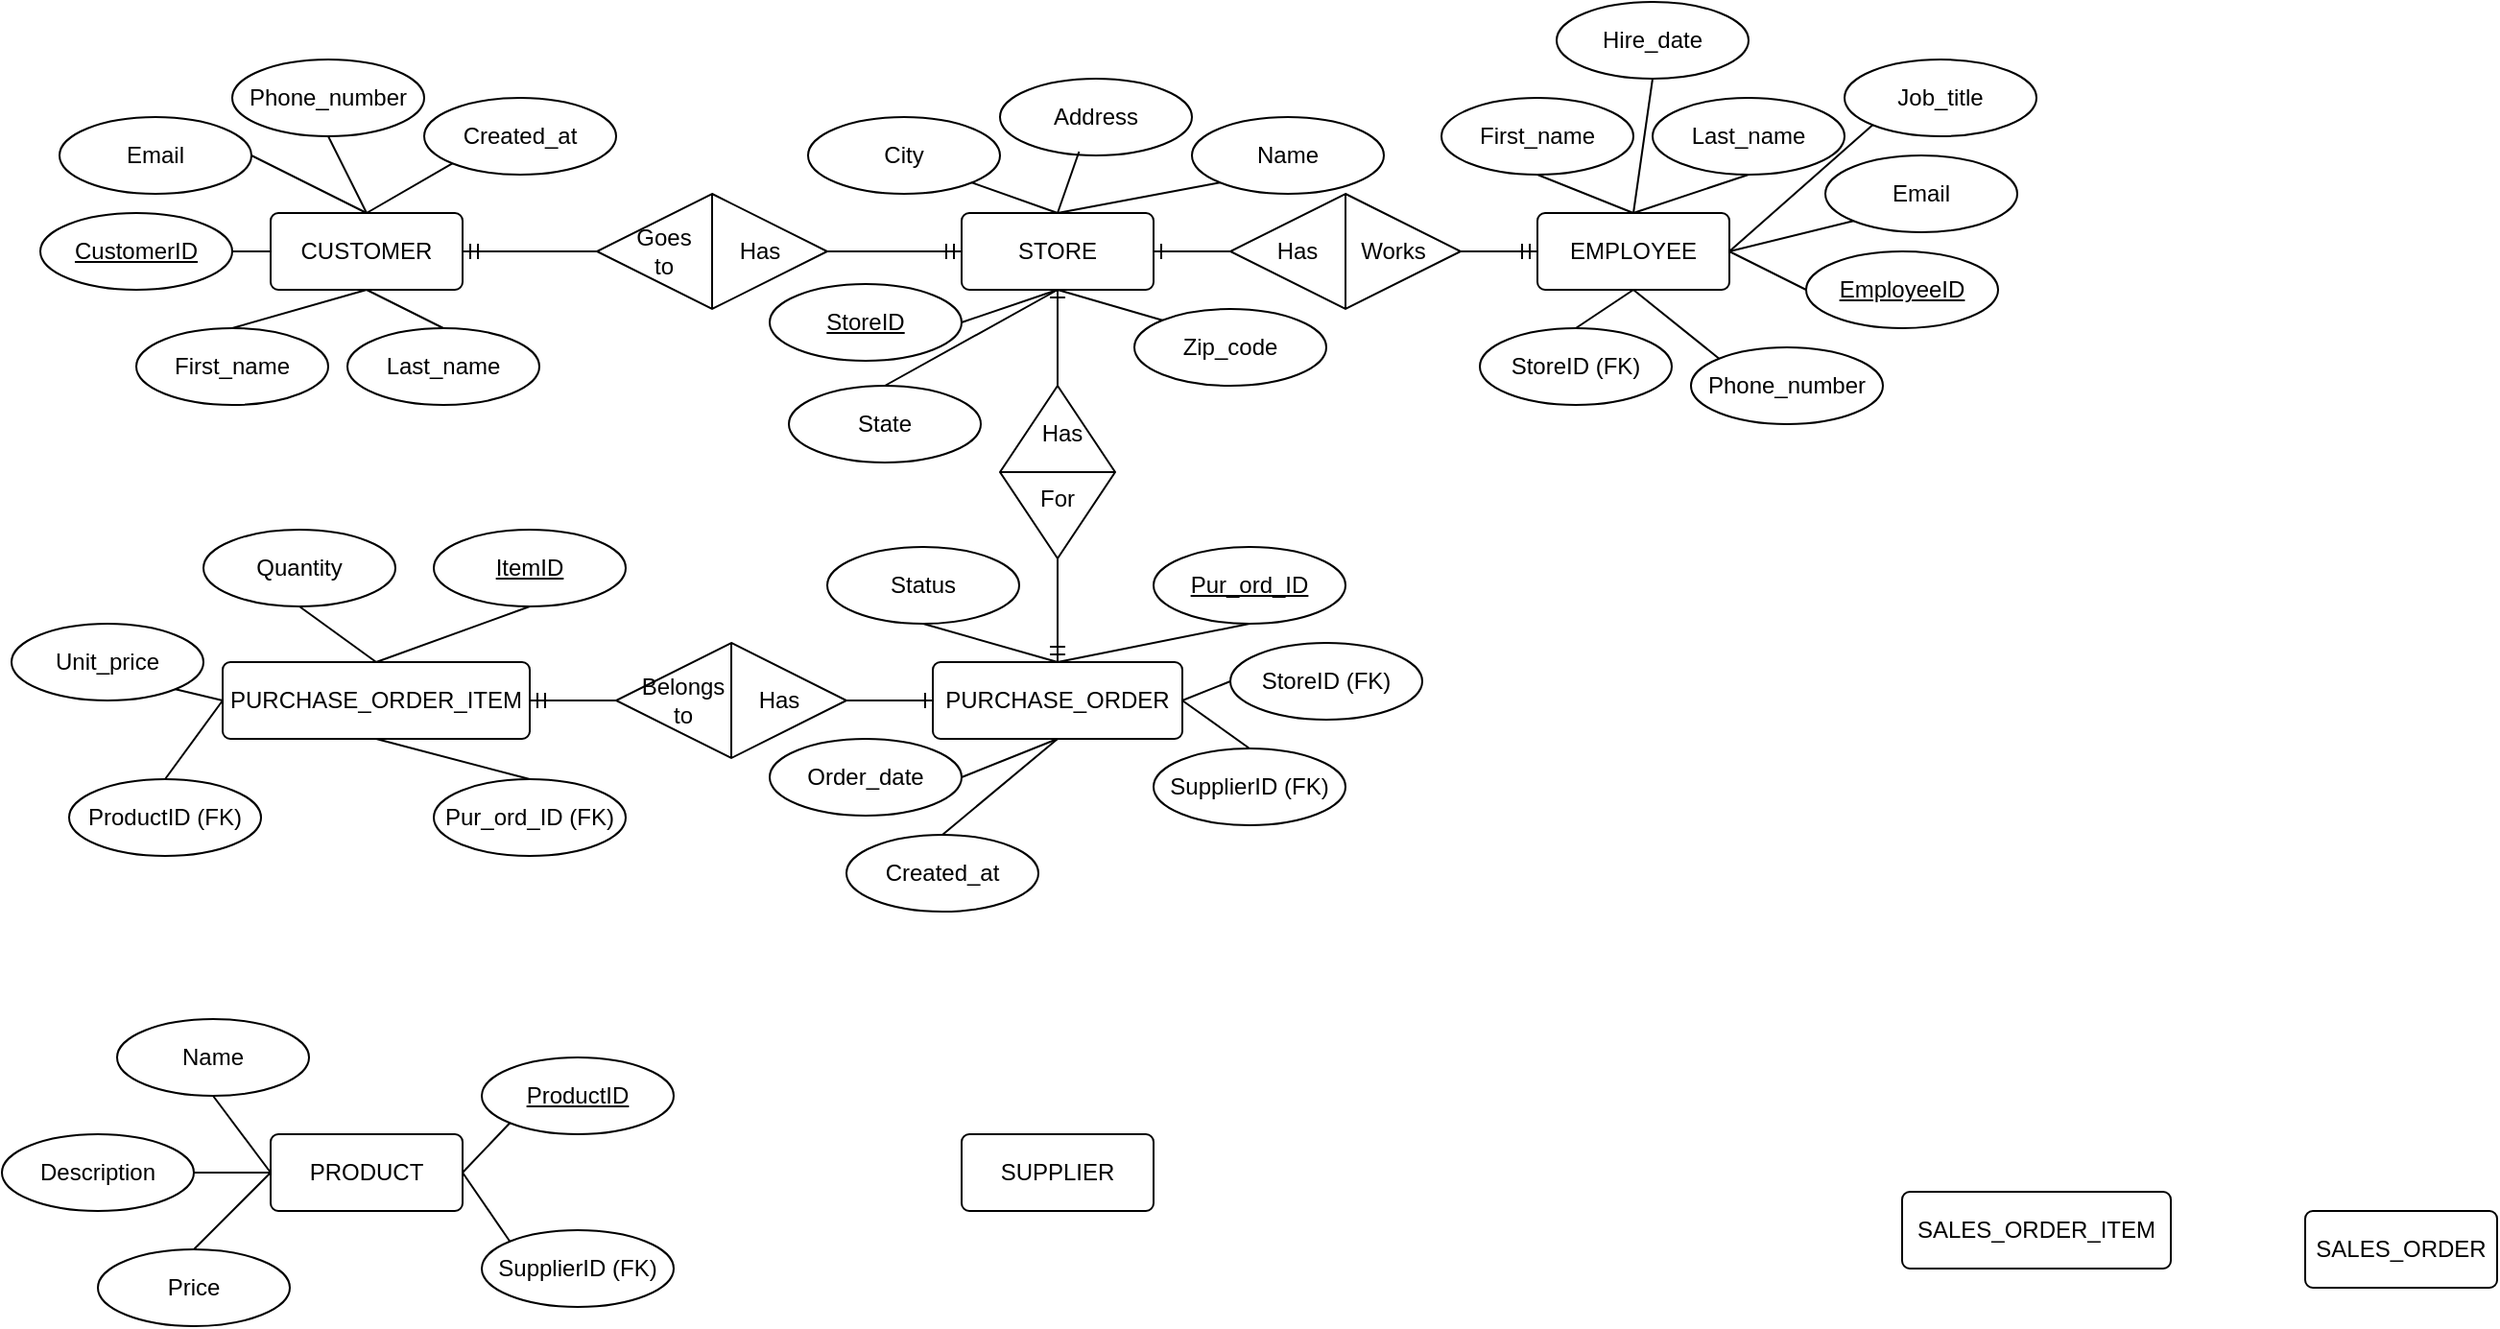 <mxfile version="28.2.0">
  <diagram name="Page-1" id="xdiys5LCYjBovs5YGdtv">
    <mxGraphModel dx="1042" dy="527" grid="1" gridSize="10" guides="1" tooltips="1" connect="1" arrows="1" fold="1" page="1" pageScale="1" pageWidth="1100" pageHeight="850" math="0" shadow="0">
      <root>
        <mxCell id="0" />
        <mxCell id="1" parent="0" />
        <mxCell id="t7QXUfluACzSdM51ObEZ-1" value="CUSTOMER" style="rounded=1;arcSize=10;whiteSpace=wrap;html=1;align=center;" parent="1" vertex="1">
          <mxGeometry x="160" y="130" width="100" height="40" as="geometry" />
        </mxCell>
        <mxCell id="t7QXUfluACzSdM51ObEZ-3" value="STORE" style="rounded=1;arcSize=10;whiteSpace=wrap;html=1;align=center;" parent="1" vertex="1">
          <mxGeometry x="520" y="130" width="100" height="40" as="geometry" />
        </mxCell>
        <mxCell id="t7QXUfluACzSdM51ObEZ-4" value="PRODUCT&lt;span style=&quot;color: rgba(0, 0, 0, 0); font-family: monospace; font-size: 0px; text-align: start; text-wrap-mode: nowrap;&quot;&gt;%3CmxGraphModel%3E%3Croot%3E%3CmxCell%20id%3D%220%22%2F%3E%3CmxCell%20id%3D%221%22%20parent%3D%220%22%2F%3E%3CmxCell%20id%3D%222%22%20value%3D%22STORE%22%20style%3D%22rounded%3D1%3BarcSize%3D10%3BwhiteSpace%3Dwrap%3Bhtml%3D1%3Balign%3Dcenter%3B%22%20vertex%3D%221%22%20parent%3D%221%22%3E%3CmxGeometry%20x%3D%22420%22%20y%3D%22300%22%20width%3D%22100%22%20height%3D%2240%22%20as%3D%22geometry%22%2F%3E%3C%2FmxCell%3E%3C%2Froot%3E%3C%2FmxGraphModel%3E&lt;/span&gt;" style="rounded=1;arcSize=10;whiteSpace=wrap;html=1;align=center;" parent="1" vertex="1">
          <mxGeometry x="160" y="610" width="100" height="40" as="geometry" />
        </mxCell>
        <mxCell id="t7QXUfluACzSdM51ObEZ-5" value="SUPPLIER" style="rounded=1;arcSize=10;whiteSpace=wrap;html=1;align=center;" parent="1" vertex="1">
          <mxGeometry x="520" y="610" width="100" height="40" as="geometry" />
        </mxCell>
        <mxCell id="t7QXUfluACzSdM51ObEZ-6" value="SALES_ORDER_ITEM" style="rounded=1;arcSize=10;whiteSpace=wrap;html=1;align=center;" parent="1" vertex="1">
          <mxGeometry x="1010" y="640" width="140" height="40" as="geometry" />
        </mxCell>
        <mxCell id="t7QXUfluACzSdM51ObEZ-7" value="SALES_ORDER" style="rounded=1;arcSize=10;whiteSpace=wrap;html=1;align=center;" parent="1" vertex="1">
          <mxGeometry x="1220" y="650" width="100" height="40" as="geometry" />
        </mxCell>
        <mxCell id="t7QXUfluACzSdM51ObEZ-10" value="&lt;u&gt;CustomerID&lt;/u&gt;" style="ellipse;whiteSpace=wrap;html=1;align=center;" parent="1" vertex="1">
          <mxGeometry x="40" y="130" width="100" height="40" as="geometry" />
        </mxCell>
        <mxCell id="t7QXUfluACzSdM51ObEZ-12" value="First_name" style="ellipse;whiteSpace=wrap;html=1;align=center;" parent="1" vertex="1">
          <mxGeometry x="90" y="190" width="100" height="40" as="geometry" />
        </mxCell>
        <mxCell id="t7QXUfluACzSdM51ObEZ-13" value="Last_name" style="ellipse;whiteSpace=wrap;html=1;align=center;" parent="1" vertex="1">
          <mxGeometry x="200" y="190" width="100" height="40" as="geometry" />
        </mxCell>
        <mxCell id="t7QXUfluACzSdM51ObEZ-14" value="Email" style="ellipse;whiteSpace=wrap;html=1;align=center;" parent="1" vertex="1">
          <mxGeometry x="50" y="80" width="100" height="40" as="geometry" />
        </mxCell>
        <mxCell id="t7QXUfluACzSdM51ObEZ-15" value="Phone_number" style="ellipse;whiteSpace=wrap;html=1;align=center;" parent="1" vertex="1">
          <mxGeometry x="140" y="50" width="100" height="40" as="geometry" />
        </mxCell>
        <mxCell id="t7QXUfluACzSdM51ObEZ-16" value="Created_at" style="ellipse;whiteSpace=wrap;html=1;align=center;" parent="1" vertex="1">
          <mxGeometry x="240" y="70" width="100" height="40" as="geometry" />
        </mxCell>
        <mxCell id="t7QXUfluACzSdM51ObEZ-27" value="" style="endArrow=none;html=1;rounded=0;exitX=1;exitY=0.5;exitDx=0;exitDy=0;entryX=0.5;entryY=0;entryDx=0;entryDy=0;" parent="1" source="t7QXUfluACzSdM51ObEZ-14" target="t7QXUfluACzSdM51ObEZ-1" edge="1">
          <mxGeometry relative="1" as="geometry">
            <mxPoint x="150" y="100" as="sourcePoint" />
            <mxPoint x="310" y="100" as="targetPoint" />
          </mxGeometry>
        </mxCell>
        <mxCell id="t7QXUfluACzSdM51ObEZ-28" value="" style="endArrow=none;html=1;rounded=0;exitX=0.5;exitY=1;exitDx=0;exitDy=0;entryX=0.5;entryY=0;entryDx=0;entryDy=0;" parent="1" source="t7QXUfluACzSdM51ObEZ-15" target="t7QXUfluACzSdM51ObEZ-1" edge="1">
          <mxGeometry relative="1" as="geometry">
            <mxPoint x="190" y="120" as="sourcePoint" />
            <mxPoint x="200" y="150" as="targetPoint" />
          </mxGeometry>
        </mxCell>
        <mxCell id="t7QXUfluACzSdM51ObEZ-29" value="" style="endArrow=none;html=1;rounded=0;exitX=0;exitY=1;exitDx=0;exitDy=0;entryX=0.5;entryY=0;entryDx=0;entryDy=0;" parent="1" source="t7QXUfluACzSdM51ObEZ-16" target="t7QXUfluACzSdM51ObEZ-1" edge="1">
          <mxGeometry relative="1" as="geometry">
            <mxPoint x="240" y="130" as="sourcePoint" />
            <mxPoint x="260" y="170" as="targetPoint" />
          </mxGeometry>
        </mxCell>
        <mxCell id="t7QXUfluACzSdM51ObEZ-30" value="" style="endArrow=none;html=1;rounded=0;exitX=1;exitY=0.5;exitDx=0;exitDy=0;entryX=0;entryY=0.5;entryDx=0;entryDy=0;" parent="1" source="t7QXUfluACzSdM51ObEZ-10" target="t7QXUfluACzSdM51ObEZ-1" edge="1">
          <mxGeometry relative="1" as="geometry">
            <mxPoint x="240" y="180" as="sourcePoint" />
            <mxPoint x="260" y="220" as="targetPoint" />
          </mxGeometry>
        </mxCell>
        <mxCell id="t7QXUfluACzSdM51ObEZ-31" value="" style="endArrow=none;html=1;rounded=0;exitX=0.5;exitY=1;exitDx=0;exitDy=0;entryX=0.5;entryY=0;entryDx=0;entryDy=0;" parent="1" source="t7QXUfluACzSdM51ObEZ-1" target="t7QXUfluACzSdM51ObEZ-12" edge="1">
          <mxGeometry relative="1" as="geometry">
            <mxPoint x="170" y="200" as="sourcePoint" />
            <mxPoint x="190" y="240" as="targetPoint" />
          </mxGeometry>
        </mxCell>
        <mxCell id="t7QXUfluACzSdM51ObEZ-32" value="" style="endArrow=none;html=1;rounded=0;exitX=0.5;exitY=1;exitDx=0;exitDy=0;entryX=0.5;entryY=0;entryDx=0;entryDy=0;" parent="1" source="t7QXUfluACzSdM51ObEZ-1" target="t7QXUfluACzSdM51ObEZ-13" edge="1">
          <mxGeometry relative="1" as="geometry">
            <mxPoint x="230" y="260" as="sourcePoint" />
            <mxPoint x="250" y="300" as="targetPoint" />
          </mxGeometry>
        </mxCell>
        <mxCell id="GzeYpNZ93eNCPnIUpILG-1" value="" style="edgeStyle=entityRelationEdgeStyle;fontSize=12;html=1;endArrow=ERmandOne;rounded=0;entryX=1;entryY=0.5;entryDx=0;entryDy=0;exitX=0;exitY=0.5;exitDx=0;exitDy=0;" edge="1" parent="1" source="t7QXUfluACzSdM51ObEZ-11" target="t7QXUfluACzSdM51ObEZ-1">
          <mxGeometry width="100" height="100" relative="1" as="geometry">
            <mxPoint x="400" y="300" as="sourcePoint" />
            <mxPoint x="340" y="230" as="targetPoint" />
            <Array as="points">
              <mxPoint x="560" y="150" />
              <mxPoint x="530" y="170" />
              <mxPoint x="570" y="150" />
              <mxPoint x="550" y="160" />
              <mxPoint x="560" y="60" />
              <mxPoint x="630" y="50" />
              <mxPoint x="530" y="190" />
              <mxPoint x="550" y="150" />
              <mxPoint x="540" y="140" />
              <mxPoint x="540" y="190" />
            </Array>
          </mxGeometry>
        </mxCell>
        <mxCell id="GzeYpNZ93eNCPnIUpILG-5" value="" style="edgeStyle=entityRelationEdgeStyle;fontSize=12;html=1;endArrow=ERmandOne;endFill=0;rounded=0;entryX=0;entryY=0.5;entryDx=0;entryDy=0;exitX=1;exitY=0.5;exitDx=0;exitDy=0;" edge="1" parent="1" source="GzeYpNZ93eNCPnIUpILG-41" target="GzeYpNZ93eNCPnIUpILG-18">
          <mxGeometry width="100" height="100" relative="1" as="geometry">
            <mxPoint x="480" y="330" as="sourcePoint" />
            <mxPoint x="600" y="150" as="targetPoint" />
          </mxGeometry>
        </mxCell>
        <mxCell id="GzeYpNZ93eNCPnIUpILG-6" value="Name" style="ellipse;whiteSpace=wrap;html=1;align=center;" vertex="1" parent="1">
          <mxGeometry x="640" y="80" width="100" height="40" as="geometry" />
        </mxCell>
        <mxCell id="GzeYpNZ93eNCPnIUpILG-7" value="&lt;u&gt;StoreID&lt;/u&gt;" style="ellipse;whiteSpace=wrap;html=1;align=center;" vertex="1" parent="1">
          <mxGeometry x="420" y="167" width="100" height="40" as="geometry" />
        </mxCell>
        <mxCell id="GzeYpNZ93eNCPnIUpILG-8" value="Address" style="ellipse;whiteSpace=wrap;html=1;align=center;" vertex="1" parent="1">
          <mxGeometry x="540" y="60" width="100" height="40" as="geometry" />
        </mxCell>
        <mxCell id="GzeYpNZ93eNCPnIUpILG-9" value="City&lt;span style=&quot;color: rgba(0, 0, 0, 0); font-family: monospace; font-size: 0px; text-align: start; text-wrap-mode: nowrap;&quot;&gt;%3CmxGraphModel%3E%3Croot%3E%3CmxCell%20id%3D%220%22%2F%3E%3CmxCell%20id%3D%221%22%20parent%3D%220%22%2F%3E%3CmxCell%20id%3D%222%22%20value%3D%22Address%22%20style%3D%22ellipse%3BwhiteSpace%3Dwrap%3Bhtml%3D1%3Balign%3Dcenter%3B%22%20vertex%3D%221%22%20parent%3D%221%22%3E%3CmxGeometry%20x%3D%22540%22%20y%3D%2250%22%20width%3D%22100%22%20height%3D%2240%22%20as%3D%22geometry%22%2F%3E%3C%2FmxCell%3E%3C%2Froot%3E%3C%2FmxGraphModel%3E&lt;/span&gt;" style="ellipse;whiteSpace=wrap;html=1;align=center;" vertex="1" parent="1">
          <mxGeometry x="440" y="80" width="100" height="40" as="geometry" />
        </mxCell>
        <mxCell id="GzeYpNZ93eNCPnIUpILG-10" value="State" style="ellipse;whiteSpace=wrap;html=1;align=center;" vertex="1" parent="1">
          <mxGeometry x="430" y="220" width="100" height="40" as="geometry" />
        </mxCell>
        <mxCell id="GzeYpNZ93eNCPnIUpILG-11" value="Zip_code" style="ellipse;whiteSpace=wrap;html=1;align=center;" vertex="1" parent="1">
          <mxGeometry x="610" y="180" width="100" height="40" as="geometry" />
        </mxCell>
        <mxCell id="GzeYpNZ93eNCPnIUpILG-12" value="" style="endArrow=none;html=1;rounded=0;exitX=0.412;exitY=0.95;exitDx=0;exitDy=0;entryX=0.5;entryY=0;entryDx=0;entryDy=0;exitPerimeter=0;" edge="1" parent="1" source="GzeYpNZ93eNCPnIUpILG-8" target="t7QXUfluACzSdM51ObEZ-3">
          <mxGeometry relative="1" as="geometry">
            <mxPoint x="355" y="130" as="sourcePoint" />
            <mxPoint x="310" y="156" as="targetPoint" />
          </mxGeometry>
        </mxCell>
        <mxCell id="GzeYpNZ93eNCPnIUpILG-13" value="" style="endArrow=none;html=1;rounded=0;exitX=0;exitY=1;exitDx=0;exitDy=0;entryX=0.5;entryY=0;entryDx=0;entryDy=0;" edge="1" parent="1" source="GzeYpNZ93eNCPnIUpILG-6" target="t7QXUfluACzSdM51ObEZ-3">
          <mxGeometry relative="1" as="geometry">
            <mxPoint x="601" y="130" as="sourcePoint" />
            <mxPoint x="590" y="162" as="targetPoint" />
          </mxGeometry>
        </mxCell>
        <mxCell id="GzeYpNZ93eNCPnIUpILG-14" value="" style="endArrow=none;html=1;rounded=0;exitX=1;exitY=1;exitDx=0;exitDy=0;entryX=0.5;entryY=0;entryDx=0;entryDy=0;" edge="1" parent="1" source="GzeYpNZ93eNCPnIUpILG-9" target="t7QXUfluACzSdM51ObEZ-3">
          <mxGeometry relative="1" as="geometry">
            <mxPoint x="810" y="160" as="sourcePoint" />
            <mxPoint x="690" y="170" as="targetPoint" />
          </mxGeometry>
        </mxCell>
        <mxCell id="GzeYpNZ93eNCPnIUpILG-15" value="" style="endArrow=none;html=1;rounded=0;exitX=1;exitY=0.5;exitDx=0;exitDy=0;entryX=0.5;entryY=1;entryDx=0;entryDy=0;" edge="1" parent="1" source="GzeYpNZ93eNCPnIUpILG-7" target="t7QXUfluACzSdM51ObEZ-3">
          <mxGeometry relative="1" as="geometry">
            <mxPoint x="960" y="270" as="sourcePoint" />
            <mxPoint x="840" y="280" as="targetPoint" />
          </mxGeometry>
        </mxCell>
        <mxCell id="GzeYpNZ93eNCPnIUpILG-16" value="" style="endArrow=none;html=1;rounded=0;exitX=0;exitY=0;exitDx=0;exitDy=0;entryX=0.5;entryY=1;entryDx=0;entryDy=0;" edge="1" parent="1" source="GzeYpNZ93eNCPnIUpILG-11" target="t7QXUfluACzSdM51ObEZ-3">
          <mxGeometry relative="1" as="geometry">
            <mxPoint x="800" y="220" as="sourcePoint" />
            <mxPoint x="680" y="230" as="targetPoint" />
          </mxGeometry>
        </mxCell>
        <mxCell id="GzeYpNZ93eNCPnIUpILG-17" value="" style="endArrow=none;html=1;rounded=0;exitX=0.5;exitY=1;exitDx=0;exitDy=0;entryX=0.5;entryY=0;entryDx=0;entryDy=0;" edge="1" parent="1" source="t7QXUfluACzSdM51ObEZ-3" target="GzeYpNZ93eNCPnIUpILG-10">
          <mxGeometry relative="1" as="geometry">
            <mxPoint x="680" y="240" as="sourcePoint" />
            <mxPoint x="560" y="250" as="targetPoint" />
          </mxGeometry>
        </mxCell>
        <mxCell id="GzeYpNZ93eNCPnIUpILG-18" value="EMPLOYEE" style="rounded=1;arcSize=10;whiteSpace=wrap;html=1;align=center;" vertex="1" parent="1">
          <mxGeometry x="820" y="130" width="100" height="40" as="geometry" />
        </mxCell>
        <mxCell id="GzeYpNZ93eNCPnIUpILG-19" value="&lt;u&gt;EmployeeID&lt;/u&gt;" style="ellipse;whiteSpace=wrap;html=1;align=center;" vertex="1" parent="1">
          <mxGeometry x="960" y="150" width="100" height="40" as="geometry" />
        </mxCell>
        <mxCell id="GzeYpNZ93eNCPnIUpILG-20" value="First_name" style="ellipse;whiteSpace=wrap;html=1;align=center;" vertex="1" parent="1">
          <mxGeometry x="770" y="70" width="100" height="40" as="geometry" />
        </mxCell>
        <mxCell id="GzeYpNZ93eNCPnIUpILG-21" value="Last_name" style="ellipse;whiteSpace=wrap;html=1;align=center;" vertex="1" parent="1">
          <mxGeometry x="880" y="70" width="100" height="40" as="geometry" />
        </mxCell>
        <mxCell id="GzeYpNZ93eNCPnIUpILG-22" value="Email" style="ellipse;whiteSpace=wrap;html=1;align=center;" vertex="1" parent="1">
          <mxGeometry x="970" y="100" width="100" height="40" as="geometry" />
        </mxCell>
        <mxCell id="GzeYpNZ93eNCPnIUpILG-23" value="Phone_number" style="ellipse;whiteSpace=wrap;html=1;align=center;" vertex="1" parent="1">
          <mxGeometry x="900" y="200" width="100" height="40" as="geometry" />
        </mxCell>
        <mxCell id="GzeYpNZ93eNCPnIUpILG-24" value="StoreID (FK)" style="ellipse;whiteSpace=wrap;html=1;align=center;" vertex="1" parent="1">
          <mxGeometry x="790" y="190" width="100" height="40" as="geometry" />
        </mxCell>
        <mxCell id="GzeYpNZ93eNCPnIUpILG-25" value="Hire_date" style="ellipse;whiteSpace=wrap;html=1;align=center;" vertex="1" parent="1">
          <mxGeometry x="830" y="20" width="100" height="40" as="geometry" />
        </mxCell>
        <mxCell id="GzeYpNZ93eNCPnIUpILG-26" value="Job_title" style="ellipse;whiteSpace=wrap;html=1;align=center;" vertex="1" parent="1">
          <mxGeometry x="980" y="50" width="100" height="40" as="geometry" />
        </mxCell>
        <mxCell id="GzeYpNZ93eNCPnIUpILG-27" value="" style="endArrow=none;html=1;rounded=0;exitX=0.5;exitY=1;exitDx=0;exitDy=0;entryX=0.5;entryY=0;entryDx=0;entryDy=0;" edge="1" parent="1" source="GzeYpNZ93eNCPnIUpILG-20" target="GzeYpNZ93eNCPnIUpILG-18">
          <mxGeometry relative="1" as="geometry">
            <mxPoint x="695" y="120" as="sourcePoint" />
            <mxPoint x="610" y="136" as="targetPoint" />
          </mxGeometry>
        </mxCell>
        <mxCell id="GzeYpNZ93eNCPnIUpILG-28" value="" style="endArrow=none;html=1;rounded=0;exitX=0.5;exitY=1;exitDx=0;exitDy=0;entryX=0.5;entryY=0;entryDx=0;entryDy=0;" edge="1" parent="1" source="GzeYpNZ93eNCPnIUpILG-25" target="GzeYpNZ93eNCPnIUpILG-18">
          <mxGeometry relative="1" as="geometry">
            <mxPoint x="910" y="160" as="sourcePoint" />
            <mxPoint x="960" y="180" as="targetPoint" />
          </mxGeometry>
        </mxCell>
        <mxCell id="GzeYpNZ93eNCPnIUpILG-29" value="" style="endArrow=none;html=1;rounded=0;exitX=0.5;exitY=1;exitDx=0;exitDy=0;" edge="1" parent="1" source="GzeYpNZ93eNCPnIUpILG-21">
          <mxGeometry relative="1" as="geometry">
            <mxPoint x="930" y="120" as="sourcePoint" />
            <mxPoint x="870" y="130" as="targetPoint" />
          </mxGeometry>
        </mxCell>
        <mxCell id="GzeYpNZ93eNCPnIUpILG-30" value="" style="endArrow=none;html=1;rounded=0;exitX=0;exitY=1;exitDx=0;exitDy=0;entryX=1;entryY=0.5;entryDx=0;entryDy=0;" edge="1" parent="1" source="GzeYpNZ93eNCPnIUpILG-26" target="GzeYpNZ93eNCPnIUpILG-18">
          <mxGeometry relative="1" as="geometry">
            <mxPoint x="1030" y="100" as="sourcePoint" />
            <mxPoint x="1080" y="120" as="targetPoint" />
          </mxGeometry>
        </mxCell>
        <mxCell id="GzeYpNZ93eNCPnIUpILG-31" value="" style="endArrow=none;html=1;rounded=0;exitX=1;exitY=0.5;exitDx=0;exitDy=0;entryX=0;entryY=1;entryDx=0;entryDy=0;" edge="1" parent="1" source="GzeYpNZ93eNCPnIUpILG-18" target="GzeYpNZ93eNCPnIUpILG-22">
          <mxGeometry relative="1" as="geometry">
            <mxPoint x="1000" y="230" as="sourcePoint" />
            <mxPoint x="1050" y="250" as="targetPoint" />
          </mxGeometry>
        </mxCell>
        <mxCell id="GzeYpNZ93eNCPnIUpILG-32" value="" style="endArrow=none;html=1;rounded=0;exitX=1;exitY=0.5;exitDx=0;exitDy=0;entryX=0;entryY=0.5;entryDx=0;entryDy=0;" edge="1" parent="1" source="GzeYpNZ93eNCPnIUpILG-18" target="GzeYpNZ93eNCPnIUpILG-19">
          <mxGeometry relative="1" as="geometry">
            <mxPoint x="1000" y="220" as="sourcePoint" />
            <mxPoint x="1050" y="240" as="targetPoint" />
          </mxGeometry>
        </mxCell>
        <mxCell id="GzeYpNZ93eNCPnIUpILG-33" value="" style="endArrow=none;html=1;rounded=0;exitX=0.5;exitY=1;exitDx=0;exitDy=0;entryX=0;entryY=0;entryDx=0;entryDy=0;" edge="1" parent="1" source="GzeYpNZ93eNCPnIUpILG-18" target="GzeYpNZ93eNCPnIUpILG-23">
          <mxGeometry relative="1" as="geometry">
            <mxPoint x="1020" y="260" as="sourcePoint" />
            <mxPoint x="1070" y="280" as="targetPoint" />
          </mxGeometry>
        </mxCell>
        <mxCell id="GzeYpNZ93eNCPnIUpILG-34" value="" style="endArrow=none;html=1;rounded=0;exitX=0.5;exitY=1;exitDx=0;exitDy=0;entryX=0.5;entryY=0;entryDx=0;entryDy=0;" edge="1" parent="1" source="GzeYpNZ93eNCPnIUpILG-18" target="GzeYpNZ93eNCPnIUpILG-24">
          <mxGeometry relative="1" as="geometry">
            <mxPoint x="950" y="270" as="sourcePoint" />
            <mxPoint x="1000" y="290" as="targetPoint" />
          </mxGeometry>
        </mxCell>
        <mxCell id="GzeYpNZ93eNCPnIUpILG-39" value="" style="group" vertex="1" connectable="0" parent="1">
          <mxGeometry x="330" y="120" width="120" height="60" as="geometry" />
        </mxCell>
        <mxCell id="t7QXUfluACzSdM51ObEZ-11" value="" style="shape=rhombus;perimeter=rhombusPerimeter;whiteSpace=wrap;html=1;align=center;" parent="GzeYpNZ93eNCPnIUpILG-39" vertex="1">
          <mxGeometry width="120" height="60" as="geometry" />
        </mxCell>
        <mxCell id="GzeYpNZ93eNCPnIUpILG-3" value="Has" style="rounded=0;whiteSpace=wrap;html=1;fillColor=none;strokeColor=none;" vertex="1" parent="GzeYpNZ93eNCPnIUpILG-39">
          <mxGeometry x="70" y="20" width="30" height="20" as="geometry" />
        </mxCell>
        <mxCell id="GzeYpNZ93eNCPnIUpILG-4" value="Goes to" style="rounded=0;whiteSpace=wrap;html=1;fillColor=none;strokeColor=none;" vertex="1" parent="GzeYpNZ93eNCPnIUpILG-39">
          <mxGeometry x="20" y="20" width="30" height="20" as="geometry" />
        </mxCell>
        <mxCell id="GzeYpNZ93eNCPnIUpILG-2" value="" style="endArrow=none;html=1;rounded=0;exitX=0.5;exitY=0;exitDx=0;exitDy=0;entryX=0.5;entryY=1;entryDx=0;entryDy=0;" edge="1" parent="GzeYpNZ93eNCPnIUpILG-39" source="t7QXUfluACzSdM51ObEZ-11" target="t7QXUfluACzSdM51ObEZ-11">
          <mxGeometry relative="1" as="geometry">
            <mxPoint x="120" y="160" as="sourcePoint" />
            <mxPoint x="280" y="160" as="targetPoint" />
          </mxGeometry>
        </mxCell>
        <mxCell id="GzeYpNZ93eNCPnIUpILG-40" value="" style="group" vertex="1" connectable="0" parent="1">
          <mxGeometry x="660" y="120" width="120" height="60" as="geometry" />
        </mxCell>
        <mxCell id="GzeYpNZ93eNCPnIUpILG-41" value="" style="shape=rhombus;perimeter=rhombusPerimeter;whiteSpace=wrap;html=1;align=center;" vertex="1" parent="GzeYpNZ93eNCPnIUpILG-40">
          <mxGeometry width="120" height="60" as="geometry" />
        </mxCell>
        <mxCell id="GzeYpNZ93eNCPnIUpILG-42" value="Works" style="rounded=0;whiteSpace=wrap;html=1;fillColor=none;strokeColor=none;" vertex="1" parent="GzeYpNZ93eNCPnIUpILG-40">
          <mxGeometry x="70" y="20" width="30" height="20" as="geometry" />
        </mxCell>
        <mxCell id="GzeYpNZ93eNCPnIUpILG-43" value="Has" style="rounded=0;whiteSpace=wrap;html=1;fillColor=none;strokeColor=none;" vertex="1" parent="GzeYpNZ93eNCPnIUpILG-40">
          <mxGeometry x="20" y="20" width="30" height="20" as="geometry" />
        </mxCell>
        <mxCell id="GzeYpNZ93eNCPnIUpILG-44" value="" style="endArrow=none;html=1;rounded=0;exitX=0.5;exitY=0;exitDx=0;exitDy=0;entryX=0.5;entryY=1;entryDx=0;entryDy=0;" edge="1" parent="GzeYpNZ93eNCPnIUpILG-40" source="GzeYpNZ93eNCPnIUpILG-41" target="GzeYpNZ93eNCPnIUpILG-41">
          <mxGeometry relative="1" as="geometry">
            <mxPoint x="120" y="160" as="sourcePoint" />
            <mxPoint x="280" y="160" as="targetPoint" />
          </mxGeometry>
        </mxCell>
        <mxCell id="GzeYpNZ93eNCPnIUpILG-46" value="" style="edgeStyle=entityRelationEdgeStyle;fontSize=12;html=1;endArrow=ERmandOne;endFill=0;rounded=0;entryX=0;entryY=0.5;entryDx=0;entryDy=0;exitX=1;exitY=0.5;exitDx=0;exitDy=0;" edge="1" parent="1" source="t7QXUfluACzSdM51ObEZ-11" target="t7QXUfluACzSdM51ObEZ-3">
          <mxGeometry width="100" height="100" relative="1" as="geometry">
            <mxPoint x="820" y="230" as="sourcePoint" />
            <mxPoint x="860" y="230" as="targetPoint" />
          </mxGeometry>
        </mxCell>
        <mxCell id="GzeYpNZ93eNCPnIUpILG-47" value="" style="edgeStyle=entityRelationEdgeStyle;fontSize=12;html=1;endArrow=ERone;rounded=0;entryX=1;entryY=0.5;entryDx=0;entryDy=0;exitX=0;exitY=0.5;exitDx=0;exitDy=0;endFill=0;" edge="1" parent="1" source="GzeYpNZ93eNCPnIUpILG-41" target="t7QXUfluACzSdM51ObEZ-3">
          <mxGeometry width="100" height="100" relative="1" as="geometry">
            <mxPoint x="400" y="270" as="sourcePoint" />
            <mxPoint x="330" y="270" as="targetPoint" />
            <Array as="points">
              <mxPoint x="630" y="270" />
              <mxPoint x="600" y="290" />
              <mxPoint x="640" y="270" />
              <mxPoint x="620" y="280" />
              <mxPoint x="630" y="180" />
              <mxPoint x="700" y="170" />
              <mxPoint x="600" y="310" />
              <mxPoint x="620" y="270" />
              <mxPoint x="610" y="260" />
              <mxPoint x="610" y="310" />
            </Array>
          </mxGeometry>
        </mxCell>
        <mxCell id="GzeYpNZ93eNCPnIUpILG-48" value="PURCHASE_ORDER_ITEM" style="rounded=1;arcSize=10;whiteSpace=wrap;html=1;align=center;" vertex="1" parent="1">
          <mxGeometry x="135" y="364" width="160" height="40" as="geometry" />
        </mxCell>
        <mxCell id="GzeYpNZ93eNCPnIUpILG-49" value="PURCHASE_ORDER" style="rounded=1;arcSize=10;whiteSpace=wrap;html=1;align=center;" vertex="1" parent="1">
          <mxGeometry x="505" y="364" width="130" height="40" as="geometry" />
        </mxCell>
        <mxCell id="GzeYpNZ93eNCPnIUpILG-50" value="&lt;u&gt;Pur_ord_ID&lt;/u&gt;" style="ellipse;whiteSpace=wrap;html=1;align=center;" vertex="1" parent="1">
          <mxGeometry x="620" y="304" width="100" height="40" as="geometry" />
        </mxCell>
        <mxCell id="GzeYpNZ93eNCPnIUpILG-51" value="Status" style="ellipse;whiteSpace=wrap;html=1;align=center;" vertex="1" parent="1">
          <mxGeometry x="450" y="304" width="100" height="40" as="geometry" />
        </mxCell>
        <mxCell id="GzeYpNZ93eNCPnIUpILG-52" value="StoreID (FK)" style="ellipse;whiteSpace=wrap;html=1;align=center;" vertex="1" parent="1">
          <mxGeometry x="660" y="354" width="100" height="40" as="geometry" />
        </mxCell>
        <mxCell id="GzeYpNZ93eNCPnIUpILG-53" value="SupplierID (FK)" style="ellipse;whiteSpace=wrap;html=1;align=center;" vertex="1" parent="1">
          <mxGeometry x="620" y="409" width="100" height="40" as="geometry" />
        </mxCell>
        <mxCell id="GzeYpNZ93eNCPnIUpILG-54" value="Order_date" style="ellipse;whiteSpace=wrap;html=1;align=center;" vertex="1" parent="1">
          <mxGeometry x="420" y="404" width="100" height="40" as="geometry" />
        </mxCell>
        <mxCell id="GzeYpNZ93eNCPnIUpILG-55" value="Created_at" style="ellipse;whiteSpace=wrap;html=1;align=center;" vertex="1" parent="1">
          <mxGeometry x="460" y="454" width="100" height="40" as="geometry" />
        </mxCell>
        <mxCell id="GzeYpNZ93eNCPnIUpILG-56" value="" style="endArrow=none;html=1;rounded=0;exitX=0.5;exitY=0;exitDx=0;exitDy=0;entryX=0.5;entryY=1;entryDx=0;entryDy=0;" edge="1" parent="1" source="GzeYpNZ93eNCPnIUpILG-49" target="GzeYpNZ93eNCPnIUpILG-51">
          <mxGeometry relative="1" as="geometry">
            <mxPoint x="680" y="234" as="sourcePoint" />
            <mxPoint x="620" y="274" as="targetPoint" />
          </mxGeometry>
        </mxCell>
        <mxCell id="GzeYpNZ93eNCPnIUpILG-57" value="" style="endArrow=none;html=1;rounded=0;exitX=0.5;exitY=0;exitDx=0;exitDy=0;entryX=0.5;entryY=1;entryDx=0;entryDy=0;" edge="1" parent="1" source="GzeYpNZ93eNCPnIUpILG-49" target="GzeYpNZ93eNCPnIUpILG-50">
          <mxGeometry relative="1" as="geometry">
            <mxPoint x="685" y="374" as="sourcePoint" />
            <mxPoint x="610" y="354" as="targetPoint" />
          </mxGeometry>
        </mxCell>
        <mxCell id="GzeYpNZ93eNCPnIUpILG-58" value="" style="endArrow=none;html=1;rounded=0;exitX=1;exitY=0.5;exitDx=0;exitDy=0;entryX=0;entryY=0.5;entryDx=0;entryDy=0;" edge="1" parent="1" source="GzeYpNZ93eNCPnIUpILG-49" target="GzeYpNZ93eNCPnIUpILG-52">
          <mxGeometry relative="1" as="geometry">
            <mxPoint x="725" y="424" as="sourcePoint" />
            <mxPoint x="650" y="404" as="targetPoint" />
          </mxGeometry>
        </mxCell>
        <mxCell id="GzeYpNZ93eNCPnIUpILG-59" value="" style="endArrow=none;html=1;rounded=0;exitX=1;exitY=0.5;exitDx=0;exitDy=0;entryX=0.5;entryY=0;entryDx=0;entryDy=0;" edge="1" parent="1" source="GzeYpNZ93eNCPnIUpILG-49" target="GzeYpNZ93eNCPnIUpILG-53">
          <mxGeometry relative="1" as="geometry">
            <mxPoint x="725" y="404" as="sourcePoint" />
            <mxPoint x="650" y="384" as="targetPoint" />
          </mxGeometry>
        </mxCell>
        <mxCell id="GzeYpNZ93eNCPnIUpILG-60" value="" style="endArrow=none;html=1;rounded=0;exitX=0.5;exitY=1;exitDx=0;exitDy=0;entryX=0.5;entryY=0;entryDx=0;entryDy=0;" edge="1" parent="1" source="GzeYpNZ93eNCPnIUpILG-49" target="GzeYpNZ93eNCPnIUpILG-55">
          <mxGeometry relative="1" as="geometry">
            <mxPoint x="785" y="424" as="sourcePoint" />
            <mxPoint x="710" y="404" as="targetPoint" />
          </mxGeometry>
        </mxCell>
        <mxCell id="GzeYpNZ93eNCPnIUpILG-61" value="" style="endArrow=none;html=1;rounded=0;exitX=0.5;exitY=1;exitDx=0;exitDy=0;entryX=1;entryY=0.5;entryDx=0;entryDy=0;" edge="1" parent="1" source="GzeYpNZ93eNCPnIUpILG-49" target="GzeYpNZ93eNCPnIUpILG-54">
          <mxGeometry relative="1" as="geometry">
            <mxPoint x="665" y="454" as="sourcePoint" />
            <mxPoint x="590" y="434" as="targetPoint" />
          </mxGeometry>
        </mxCell>
        <mxCell id="GzeYpNZ93eNCPnIUpILG-62" value="" style="group;rotation=90;" vertex="1" connectable="0" parent="1">
          <mxGeometry x="510" y="220" width="120" height="75" as="geometry" />
        </mxCell>
        <mxCell id="GzeYpNZ93eNCPnIUpILG-63" value="" style="shape=rhombus;perimeter=rhombusPerimeter;whiteSpace=wrap;html=1;align=center;rotation=90;" vertex="1" parent="GzeYpNZ93eNCPnIUpILG-62">
          <mxGeometry x="15" y="15" width="90" height="60" as="geometry" />
        </mxCell>
        <mxCell id="GzeYpNZ93eNCPnIUpILG-64" value="For" style="rounded=0;whiteSpace=wrap;html=1;fillColor=none;strokeColor=none;rotation=0;" vertex="1" parent="GzeYpNZ93eNCPnIUpILG-62">
          <mxGeometry x="45" y="49" width="30" height="20" as="geometry" />
        </mxCell>
        <mxCell id="GzeYpNZ93eNCPnIUpILG-65" value="Has" style="rounded=0;whiteSpace=wrap;html=1;fillColor=none;strokeColor=none;rotation=0;" vertex="1" parent="GzeYpNZ93eNCPnIUpILG-62">
          <mxGeometry x="45" y="10" width="35" height="30" as="geometry" />
        </mxCell>
        <mxCell id="GzeYpNZ93eNCPnIUpILG-66" value="" style="endArrow=none;html=1;rounded=0;exitX=0.5;exitY=0;exitDx=0;exitDy=0;entryX=0.5;entryY=1;entryDx=0;entryDy=0;" edge="1" parent="GzeYpNZ93eNCPnIUpILG-62" source="GzeYpNZ93eNCPnIUpILG-63" target="GzeYpNZ93eNCPnIUpILG-63">
          <mxGeometry relative="1" as="geometry">
            <mxPoint x="-70" y="90" as="sourcePoint" />
            <mxPoint x="-70" y="250" as="targetPoint" />
          </mxGeometry>
        </mxCell>
        <mxCell id="GzeYpNZ93eNCPnIUpILG-68" value="" style="fontSize=12;html=1;endArrow=ERone;rounded=0;endFill=0;exitX=0;exitY=0.5;exitDx=0;exitDy=0;entryX=0.5;entryY=1;entryDx=0;entryDy=0;" edge="1" parent="1" source="GzeYpNZ93eNCPnIUpILG-63" target="t7QXUfluACzSdM51ObEZ-3">
          <mxGeometry width="100" height="100" relative="1" as="geometry">
            <mxPoint x="775" y="310" as="sourcePoint" />
            <mxPoint x="730" y="260" as="targetPoint" />
          </mxGeometry>
        </mxCell>
        <mxCell id="GzeYpNZ93eNCPnIUpILG-69" value="" style="fontSize=12;html=1;endArrow=ERmandOne;endFill=0;rounded=0;entryX=0.5;entryY=0;entryDx=0;entryDy=0;exitX=1;exitY=0.5;exitDx=0;exitDy=0;" edge="1" parent="1" source="GzeYpNZ93eNCPnIUpILG-63" target="GzeYpNZ93eNCPnIUpILG-49">
          <mxGeometry width="100" height="100" relative="1" as="geometry">
            <mxPoint x="570" y="334" as="sourcePoint" />
            <mxPoint x="870" y="284" as="targetPoint" />
          </mxGeometry>
        </mxCell>
        <mxCell id="GzeYpNZ93eNCPnIUpILG-70" value="&lt;u&gt;ItemID&lt;/u&gt;" style="ellipse;whiteSpace=wrap;html=1;align=center;" vertex="1" parent="1">
          <mxGeometry x="245" y="295" width="100" height="40" as="geometry" />
        </mxCell>
        <mxCell id="GzeYpNZ93eNCPnIUpILG-71" value="Pur_ord_ID (FK)" style="ellipse;whiteSpace=wrap;html=1;align=center;" vertex="1" parent="1">
          <mxGeometry x="245" y="425" width="100" height="40" as="geometry" />
        </mxCell>
        <mxCell id="GzeYpNZ93eNCPnIUpILG-72" value="ProductID (FK)" style="ellipse;whiteSpace=wrap;html=1;align=center;" vertex="1" parent="1">
          <mxGeometry x="55" y="425" width="100" height="40" as="geometry" />
        </mxCell>
        <mxCell id="GzeYpNZ93eNCPnIUpILG-73" value="Quantity" style="ellipse;whiteSpace=wrap;html=1;align=center;" vertex="1" parent="1">
          <mxGeometry x="125" y="295" width="100" height="40" as="geometry" />
        </mxCell>
        <mxCell id="GzeYpNZ93eNCPnIUpILG-74" value="Unit_price" style="ellipse;whiteSpace=wrap;html=1;align=center;" vertex="1" parent="1">
          <mxGeometry x="25" y="344" width="100" height="40" as="geometry" />
        </mxCell>
        <mxCell id="GzeYpNZ93eNCPnIUpILG-75" value="" style="endArrow=none;html=1;rounded=0;exitX=0.5;exitY=0;exitDx=0;exitDy=0;entryX=0.5;entryY=1;entryDx=0;entryDy=0;" edge="1" parent="1" source="GzeYpNZ93eNCPnIUpILG-48" target="GzeYpNZ93eNCPnIUpILG-70">
          <mxGeometry relative="1" as="geometry">
            <mxPoint x="655" y="450" as="sourcePoint" />
            <mxPoint x="595" y="500" as="targetPoint" />
          </mxGeometry>
        </mxCell>
        <mxCell id="GzeYpNZ93eNCPnIUpILG-76" value="" style="endArrow=none;html=1;rounded=0;entryX=0.5;entryY=1;entryDx=0;entryDy=0;exitX=0.5;exitY=0;exitDx=0;exitDy=0;" edge="1" parent="1" source="GzeYpNZ93eNCPnIUpILG-48" target="GzeYpNZ93eNCPnIUpILG-73">
          <mxGeometry relative="1" as="geometry">
            <mxPoint x="215" y="370" as="sourcePoint" />
            <mxPoint x="335" y="370" as="targetPoint" />
          </mxGeometry>
        </mxCell>
        <mxCell id="GzeYpNZ93eNCPnIUpILG-77" value="" style="endArrow=none;html=1;rounded=0;entryX=1;entryY=1;entryDx=0;entryDy=0;exitX=0;exitY=0.5;exitDx=0;exitDy=0;" edge="1" parent="1" source="GzeYpNZ93eNCPnIUpILG-48" target="GzeYpNZ93eNCPnIUpILG-74">
          <mxGeometry relative="1" as="geometry">
            <mxPoint x="335" y="409" as="sourcePoint" />
            <mxPoint x="295" y="380" as="targetPoint" />
          </mxGeometry>
        </mxCell>
        <mxCell id="GzeYpNZ93eNCPnIUpILG-78" value="" style="endArrow=none;html=1;rounded=0;entryX=0.5;entryY=0;entryDx=0;entryDy=0;exitX=0;exitY=0.5;exitDx=0;exitDy=0;" edge="1" parent="1" source="GzeYpNZ93eNCPnIUpILG-48" target="GzeYpNZ93eNCPnIUpILG-72">
          <mxGeometry relative="1" as="geometry">
            <mxPoint x="130" y="416" as="sourcePoint" />
            <mxPoint x="105" y="410" as="targetPoint" />
          </mxGeometry>
        </mxCell>
        <mxCell id="GzeYpNZ93eNCPnIUpILG-80" value="" style="endArrow=none;html=1;rounded=0;entryX=0.5;entryY=0;entryDx=0;entryDy=0;exitX=0.5;exitY=1;exitDx=0;exitDy=0;" edge="1" parent="1" source="GzeYpNZ93eNCPnIUpILG-48" target="GzeYpNZ93eNCPnIUpILG-71">
          <mxGeometry relative="1" as="geometry">
            <mxPoint x="230" y="436" as="sourcePoint" />
            <mxPoint x="205" y="430" as="targetPoint" />
          </mxGeometry>
        </mxCell>
        <mxCell id="GzeYpNZ93eNCPnIUpILG-81" value="" style="group" vertex="1" connectable="0" parent="1">
          <mxGeometry x="340" y="354" width="120" height="60" as="geometry" />
        </mxCell>
        <mxCell id="GzeYpNZ93eNCPnIUpILG-82" value="" style="shape=rhombus;perimeter=rhombusPerimeter;whiteSpace=wrap;html=1;align=center;" vertex="1" parent="GzeYpNZ93eNCPnIUpILG-81">
          <mxGeometry width="120" height="60" as="geometry" />
        </mxCell>
        <mxCell id="GzeYpNZ93eNCPnIUpILG-83" value="Has" style="rounded=0;whiteSpace=wrap;html=1;fillColor=none;strokeColor=none;" vertex="1" parent="GzeYpNZ93eNCPnIUpILG-81">
          <mxGeometry x="70" y="20" width="30" height="20" as="geometry" />
        </mxCell>
        <mxCell id="GzeYpNZ93eNCPnIUpILG-84" value="Belongs to" style="rounded=0;whiteSpace=wrap;html=1;fillColor=none;strokeColor=none;" vertex="1" parent="GzeYpNZ93eNCPnIUpILG-81">
          <mxGeometry x="20" y="20" width="30" height="20" as="geometry" />
        </mxCell>
        <mxCell id="GzeYpNZ93eNCPnIUpILG-85" value="" style="endArrow=none;html=1;rounded=0;exitX=0.5;exitY=0;exitDx=0;exitDy=0;entryX=0.5;entryY=1;entryDx=0;entryDy=0;" edge="1" parent="GzeYpNZ93eNCPnIUpILG-81" source="GzeYpNZ93eNCPnIUpILG-82" target="GzeYpNZ93eNCPnIUpILG-82">
          <mxGeometry relative="1" as="geometry">
            <mxPoint x="120" y="160" as="sourcePoint" />
            <mxPoint x="280" y="160" as="targetPoint" />
          </mxGeometry>
        </mxCell>
        <mxCell id="GzeYpNZ93eNCPnIUpILG-86" value="" style="edgeStyle=entityRelationEdgeStyle;fontSize=12;html=1;endArrow=ERmandOne;rounded=0;entryX=1;entryY=0.5;entryDx=0;entryDy=0;exitX=0;exitY=0.5;exitDx=0;exitDy=0;" edge="1" parent="1" source="GzeYpNZ93eNCPnIUpILG-82" target="GzeYpNZ93eNCPnIUpILG-48">
          <mxGeometry width="100" height="100" relative="1" as="geometry">
            <mxPoint x="430" y="320" as="sourcePoint" />
            <mxPoint x="360" y="320" as="targetPoint" />
            <Array as="points">
              <mxPoint x="660" y="320" />
              <mxPoint x="630" y="340" />
              <mxPoint x="670" y="320" />
              <mxPoint x="650" y="330" />
              <mxPoint x="660" y="230" />
              <mxPoint x="730" y="220" />
              <mxPoint x="630" y="360" />
              <mxPoint x="650" y="320" />
              <mxPoint x="640" y="310" />
              <mxPoint x="640" y="360" />
            </Array>
          </mxGeometry>
        </mxCell>
        <mxCell id="GzeYpNZ93eNCPnIUpILG-87" value="" style="edgeStyle=entityRelationEdgeStyle;fontSize=12;html=1;endArrow=ERone;rounded=0;entryX=0;entryY=0.5;entryDx=0;entryDy=0;exitX=1;exitY=0.5;exitDx=0;exitDy=0;endFill=0;" edge="1" parent="1" source="GzeYpNZ93eNCPnIUpILG-82" target="GzeYpNZ93eNCPnIUpILG-49">
          <mxGeometry width="100" height="100" relative="1" as="geometry">
            <mxPoint x="790" y="230" as="sourcePoint" />
            <mxPoint x="750" y="230" as="targetPoint" />
            <Array as="points">
              <mxPoint x="760" y="350" />
              <mxPoint x="730" y="370" />
              <mxPoint x="770" y="350" />
              <mxPoint x="750" y="360" />
              <mxPoint x="760" y="260" />
              <mxPoint x="830" y="250" />
              <mxPoint x="730" y="390" />
              <mxPoint x="750" y="350" />
              <mxPoint x="740" y="340" />
              <mxPoint x="740" y="390" />
            </Array>
          </mxGeometry>
        </mxCell>
        <mxCell id="GzeYpNZ93eNCPnIUpILG-88" value="&lt;u&gt;ProductID&lt;/u&gt;" style="ellipse;whiteSpace=wrap;html=1;align=center;" vertex="1" parent="1">
          <mxGeometry x="270" y="570" width="100" height="40" as="geometry" />
        </mxCell>
        <mxCell id="GzeYpNZ93eNCPnIUpILG-89" value="SupplierID (FK)" style="ellipse;whiteSpace=wrap;html=1;align=center;" vertex="1" parent="1">
          <mxGeometry x="270" y="660" width="100" height="40" as="geometry" />
        </mxCell>
        <mxCell id="GzeYpNZ93eNCPnIUpILG-90" value="Name" style="ellipse;whiteSpace=wrap;html=1;align=center;" vertex="1" parent="1">
          <mxGeometry x="80" y="550" width="100" height="40" as="geometry" />
        </mxCell>
        <mxCell id="GzeYpNZ93eNCPnIUpILG-91" value="Description" style="ellipse;whiteSpace=wrap;html=1;align=center;" vertex="1" parent="1">
          <mxGeometry x="20" y="610" width="100" height="40" as="geometry" />
        </mxCell>
        <mxCell id="GzeYpNZ93eNCPnIUpILG-92" value="Price" style="ellipse;whiteSpace=wrap;html=1;align=center;" vertex="1" parent="1">
          <mxGeometry x="70" y="670" width="100" height="40" as="geometry" />
        </mxCell>
        <mxCell id="GzeYpNZ93eNCPnIUpILG-93" value="" style="endArrow=none;html=1;rounded=0;entryX=0;entryY=0.5;entryDx=0;entryDy=0;exitX=0.5;exitY=1;exitDx=0;exitDy=0;" edge="1" parent="1" source="GzeYpNZ93eNCPnIUpILG-90" target="t7QXUfluACzSdM51ObEZ-4">
          <mxGeometry relative="1" as="geometry">
            <mxPoint x="240" y="450" as="sourcePoint" />
            <mxPoint x="210" y="491" as="targetPoint" />
          </mxGeometry>
        </mxCell>
        <mxCell id="GzeYpNZ93eNCPnIUpILG-94" value="" style="endArrow=none;html=1;rounded=0;entryX=0;entryY=0.5;entryDx=0;entryDy=0;exitX=1;exitY=0.5;exitDx=0;exitDy=0;" edge="1" parent="1" source="GzeYpNZ93eNCPnIUpILG-91" target="t7QXUfluACzSdM51ObEZ-4">
          <mxGeometry relative="1" as="geometry">
            <mxPoint x="240" y="600" as="sourcePoint" />
            <mxPoint x="210" y="641" as="targetPoint" />
          </mxGeometry>
        </mxCell>
        <mxCell id="GzeYpNZ93eNCPnIUpILG-95" value="" style="endArrow=none;html=1;rounded=0;entryX=0.5;entryY=0;entryDx=0;entryDy=0;exitX=0;exitY=0.5;exitDx=0;exitDy=0;" edge="1" parent="1" source="t7QXUfluACzSdM51ObEZ-4" target="GzeYpNZ93eNCPnIUpILG-92">
          <mxGeometry relative="1" as="geometry">
            <mxPoint x="230" y="710" as="sourcePoint" />
            <mxPoint x="200" y="751" as="targetPoint" />
          </mxGeometry>
        </mxCell>
        <mxCell id="GzeYpNZ93eNCPnIUpILG-96" value="" style="endArrow=none;html=1;rounded=0;entryX=0;entryY=0;entryDx=0;entryDy=0;exitX=1;exitY=0.5;exitDx=0;exitDy=0;" edge="1" parent="1" source="t7QXUfluACzSdM51ObEZ-4" target="GzeYpNZ93eNCPnIUpILG-89">
          <mxGeometry relative="1" as="geometry">
            <mxPoint x="280" y="760" as="sourcePoint" />
            <mxPoint x="250" y="801" as="targetPoint" />
          </mxGeometry>
        </mxCell>
        <mxCell id="GzeYpNZ93eNCPnIUpILG-97" value="" style="endArrow=none;html=1;rounded=0;entryX=1;entryY=0.5;entryDx=0;entryDy=0;exitX=0;exitY=1;exitDx=0;exitDy=0;" edge="1" parent="1" source="GzeYpNZ93eNCPnIUpILG-88" target="t7QXUfluACzSdM51ObEZ-4">
          <mxGeometry relative="1" as="geometry">
            <mxPoint x="350" y="760" as="sourcePoint" />
            <mxPoint x="320" y="801" as="targetPoint" />
          </mxGeometry>
        </mxCell>
      </root>
    </mxGraphModel>
  </diagram>
</mxfile>
